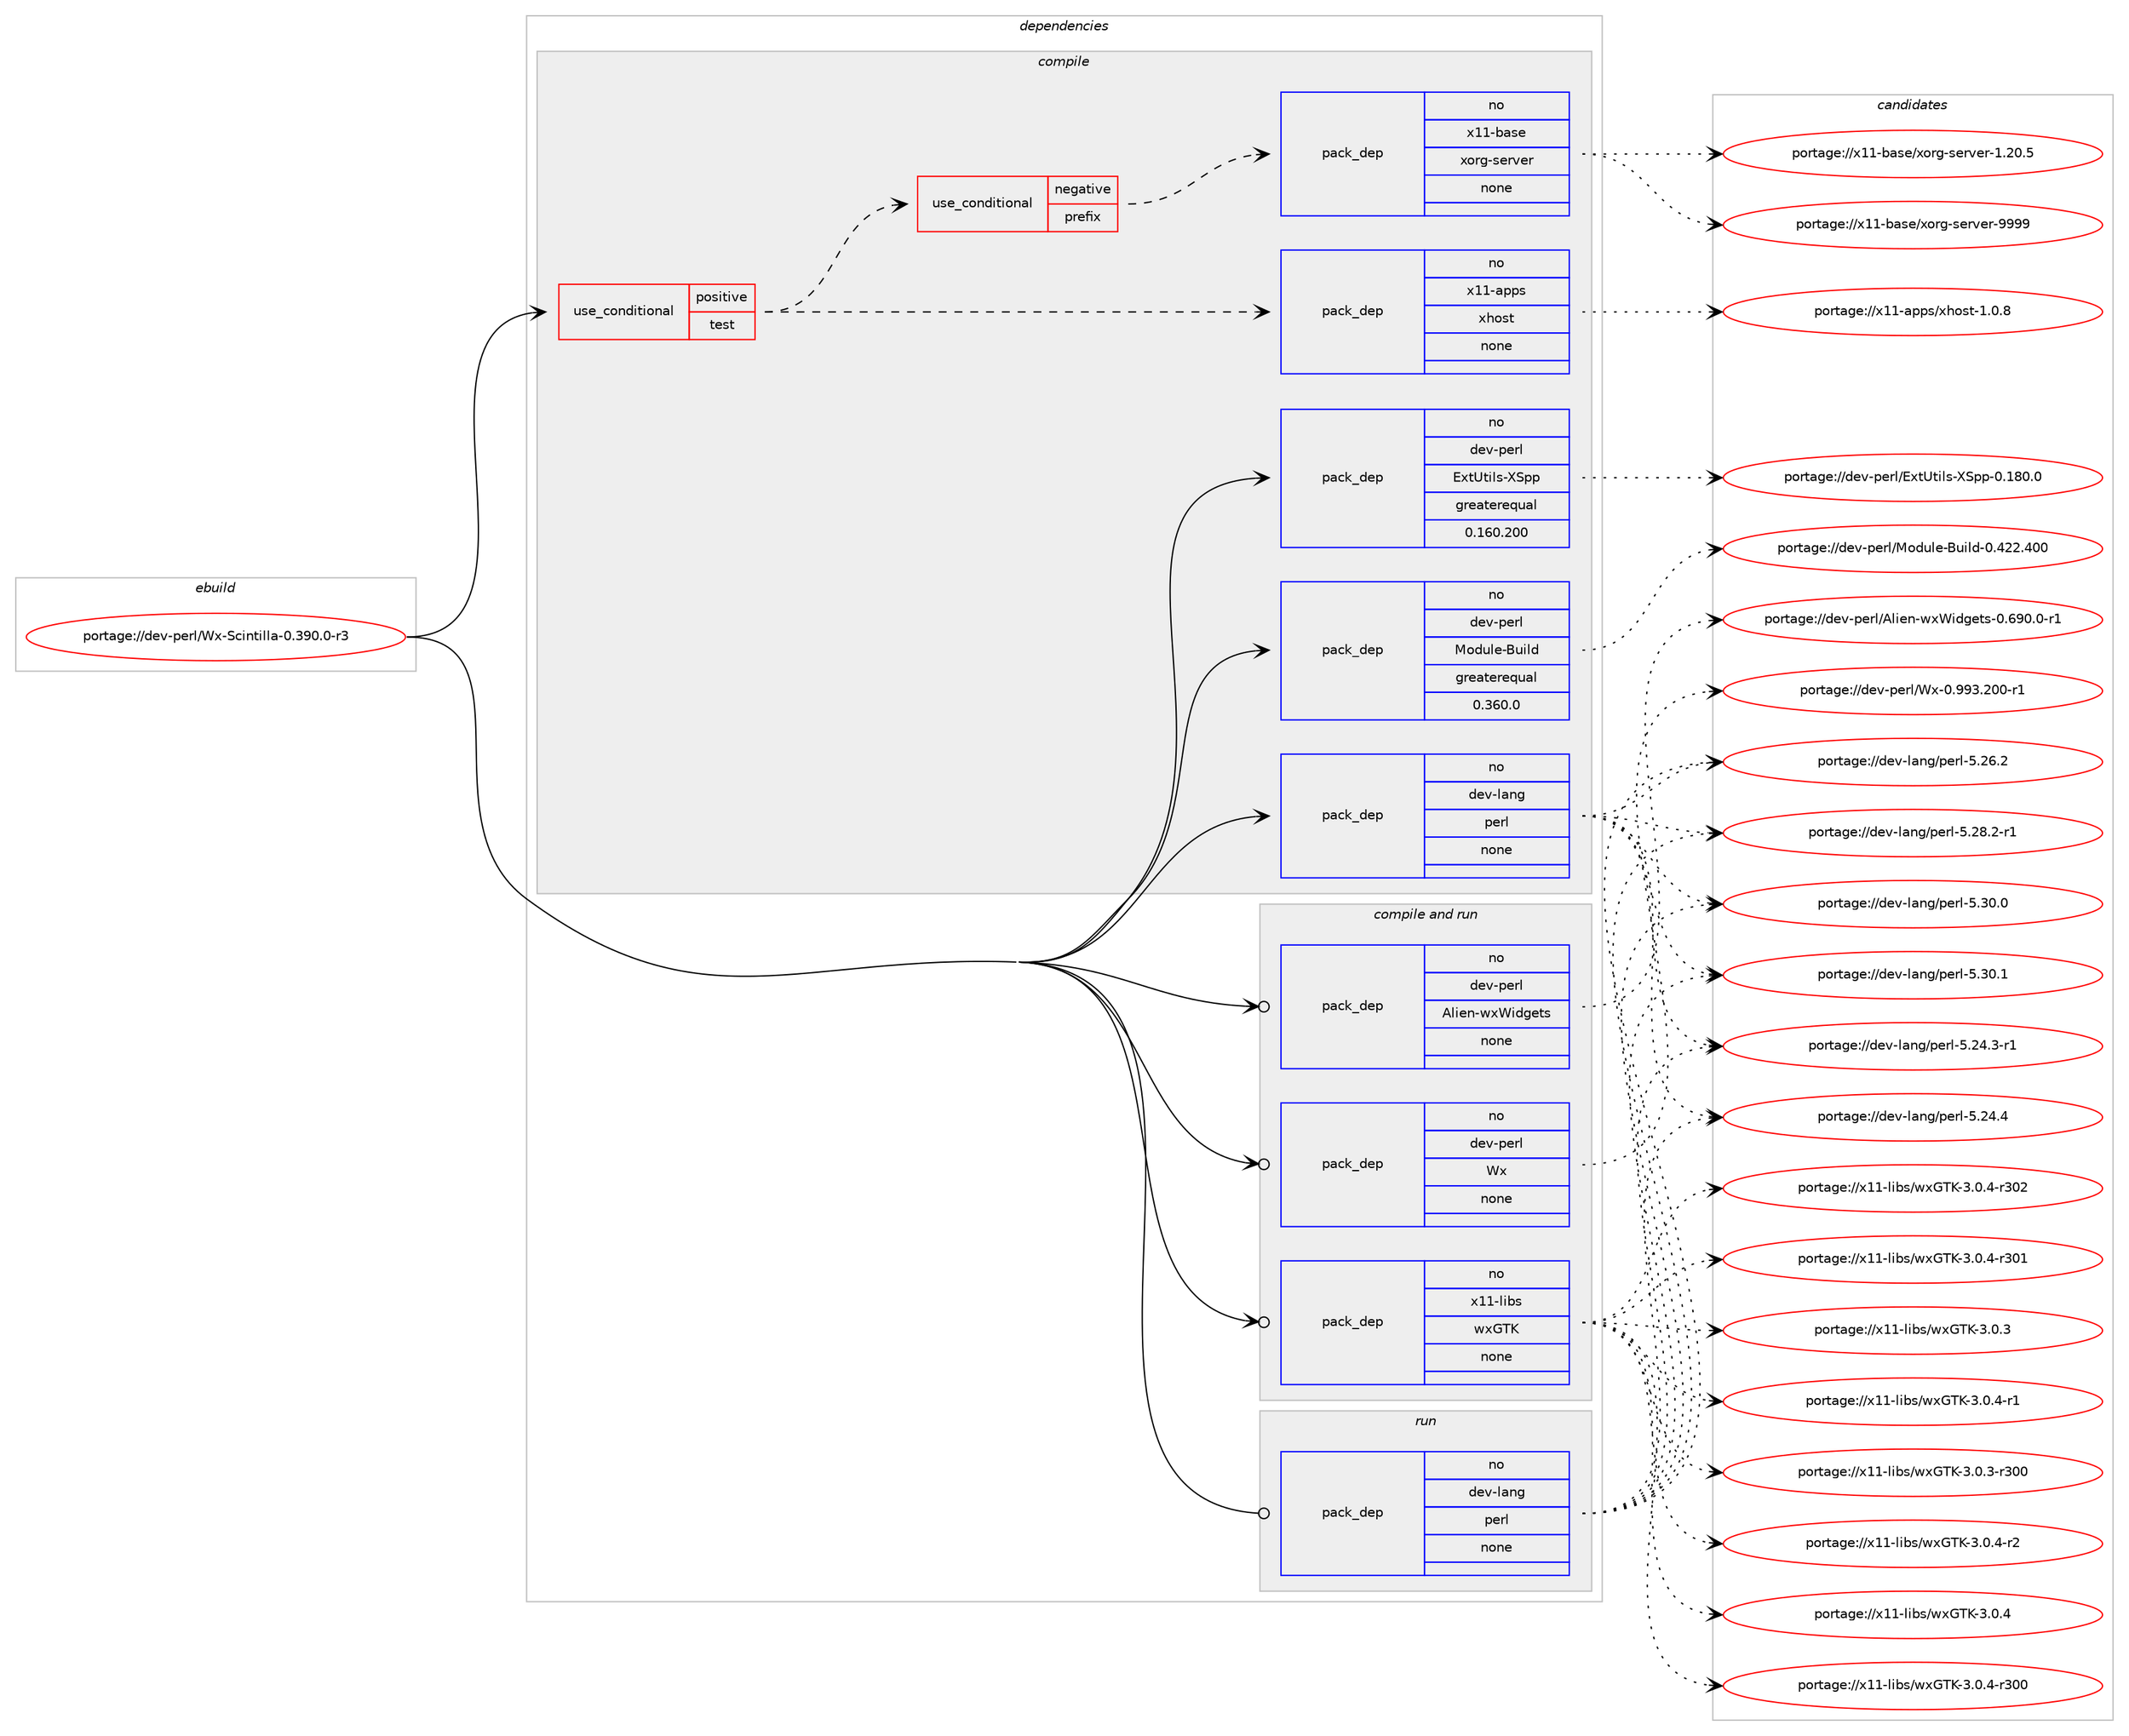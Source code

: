 digraph prolog {

# *************
# Graph options
# *************

newrank=true;
concentrate=true;
compound=true;
graph [rankdir=LR,fontname=Helvetica,fontsize=10,ranksep=1.5];#, ranksep=2.5, nodesep=0.2];
edge  [arrowhead=vee];
node  [fontname=Helvetica,fontsize=10];

# **********
# The ebuild
# **********

subgraph cluster_leftcol {
color=gray;
rank=same;
label=<<i>ebuild</i>>;
id [label="portage://dev-perl/Wx-Scintilla-0.390.0-r3", color=red, width=4, href="../dev-perl/Wx-Scintilla-0.390.0-r3.svg"];
}

# ****************
# The dependencies
# ****************

subgraph cluster_midcol {
color=gray;
label=<<i>dependencies</i>>;
subgraph cluster_compile {
fillcolor="#eeeeee";
style=filled;
label=<<i>compile</i>>;
subgraph cond23851 {
dependency122812 [label=<<TABLE BORDER="0" CELLBORDER="1" CELLSPACING="0" CELLPADDING="4"><TR><TD ROWSPAN="3" CELLPADDING="10">use_conditional</TD></TR><TR><TD>positive</TD></TR><TR><TD>test</TD></TR></TABLE>>, shape=none, color=red];
subgraph cond23852 {
dependency122813 [label=<<TABLE BORDER="0" CELLBORDER="1" CELLSPACING="0" CELLPADDING="4"><TR><TD ROWSPAN="3" CELLPADDING="10">use_conditional</TD></TR><TR><TD>negative</TD></TR><TR><TD>prefix</TD></TR></TABLE>>, shape=none, color=red];
subgraph pack95767 {
dependency122814 [label=<<TABLE BORDER="0" CELLBORDER="1" CELLSPACING="0" CELLPADDING="4" WIDTH="220"><TR><TD ROWSPAN="6" CELLPADDING="30">pack_dep</TD></TR><TR><TD WIDTH="110">no</TD></TR><TR><TD>x11-base</TD></TR><TR><TD>xorg-server</TD></TR><TR><TD>none</TD></TR><TR><TD></TD></TR></TABLE>>, shape=none, color=blue];
}
dependency122813:e -> dependency122814:w [weight=20,style="dashed",arrowhead="vee"];
}
dependency122812:e -> dependency122813:w [weight=20,style="dashed",arrowhead="vee"];
subgraph pack95768 {
dependency122815 [label=<<TABLE BORDER="0" CELLBORDER="1" CELLSPACING="0" CELLPADDING="4" WIDTH="220"><TR><TD ROWSPAN="6" CELLPADDING="30">pack_dep</TD></TR><TR><TD WIDTH="110">no</TD></TR><TR><TD>x11-apps</TD></TR><TR><TD>xhost</TD></TR><TR><TD>none</TD></TR><TR><TD></TD></TR></TABLE>>, shape=none, color=blue];
}
dependency122812:e -> dependency122815:w [weight=20,style="dashed",arrowhead="vee"];
}
id:e -> dependency122812:w [weight=20,style="solid",arrowhead="vee"];
subgraph pack95769 {
dependency122816 [label=<<TABLE BORDER="0" CELLBORDER="1" CELLSPACING="0" CELLPADDING="4" WIDTH="220"><TR><TD ROWSPAN="6" CELLPADDING="30">pack_dep</TD></TR><TR><TD WIDTH="110">no</TD></TR><TR><TD>dev-lang</TD></TR><TR><TD>perl</TD></TR><TR><TD>none</TD></TR><TR><TD></TD></TR></TABLE>>, shape=none, color=blue];
}
id:e -> dependency122816:w [weight=20,style="solid",arrowhead="vee"];
subgraph pack95770 {
dependency122817 [label=<<TABLE BORDER="0" CELLBORDER="1" CELLSPACING="0" CELLPADDING="4" WIDTH="220"><TR><TD ROWSPAN="6" CELLPADDING="30">pack_dep</TD></TR><TR><TD WIDTH="110">no</TD></TR><TR><TD>dev-perl</TD></TR><TR><TD>ExtUtils-XSpp</TD></TR><TR><TD>greaterequal</TD></TR><TR><TD>0.160.200</TD></TR></TABLE>>, shape=none, color=blue];
}
id:e -> dependency122817:w [weight=20,style="solid",arrowhead="vee"];
subgraph pack95771 {
dependency122818 [label=<<TABLE BORDER="0" CELLBORDER="1" CELLSPACING="0" CELLPADDING="4" WIDTH="220"><TR><TD ROWSPAN="6" CELLPADDING="30">pack_dep</TD></TR><TR><TD WIDTH="110">no</TD></TR><TR><TD>dev-perl</TD></TR><TR><TD>Module-Build</TD></TR><TR><TD>greaterequal</TD></TR><TR><TD>0.360.0</TD></TR></TABLE>>, shape=none, color=blue];
}
id:e -> dependency122818:w [weight=20,style="solid",arrowhead="vee"];
}
subgraph cluster_compileandrun {
fillcolor="#eeeeee";
style=filled;
label=<<i>compile and run</i>>;
subgraph pack95772 {
dependency122819 [label=<<TABLE BORDER="0" CELLBORDER="1" CELLSPACING="0" CELLPADDING="4" WIDTH="220"><TR><TD ROWSPAN="6" CELLPADDING="30">pack_dep</TD></TR><TR><TD WIDTH="110">no</TD></TR><TR><TD>dev-perl</TD></TR><TR><TD>Alien-wxWidgets</TD></TR><TR><TD>none</TD></TR><TR><TD></TD></TR></TABLE>>, shape=none, color=blue];
}
id:e -> dependency122819:w [weight=20,style="solid",arrowhead="odotvee"];
subgraph pack95773 {
dependency122820 [label=<<TABLE BORDER="0" CELLBORDER="1" CELLSPACING="0" CELLPADDING="4" WIDTH="220"><TR><TD ROWSPAN="6" CELLPADDING="30">pack_dep</TD></TR><TR><TD WIDTH="110">no</TD></TR><TR><TD>dev-perl</TD></TR><TR><TD>Wx</TD></TR><TR><TD>none</TD></TR><TR><TD></TD></TR></TABLE>>, shape=none, color=blue];
}
id:e -> dependency122820:w [weight=20,style="solid",arrowhead="odotvee"];
subgraph pack95774 {
dependency122821 [label=<<TABLE BORDER="0" CELLBORDER="1" CELLSPACING="0" CELLPADDING="4" WIDTH="220"><TR><TD ROWSPAN="6" CELLPADDING="30">pack_dep</TD></TR><TR><TD WIDTH="110">no</TD></TR><TR><TD>x11-libs</TD></TR><TR><TD>wxGTK</TD></TR><TR><TD>none</TD></TR><TR><TD></TD></TR></TABLE>>, shape=none, color=blue];
}
id:e -> dependency122821:w [weight=20,style="solid",arrowhead="odotvee"];
}
subgraph cluster_run {
fillcolor="#eeeeee";
style=filled;
label=<<i>run</i>>;
subgraph pack95775 {
dependency122822 [label=<<TABLE BORDER="0" CELLBORDER="1" CELLSPACING="0" CELLPADDING="4" WIDTH="220"><TR><TD ROWSPAN="6" CELLPADDING="30">pack_dep</TD></TR><TR><TD WIDTH="110">no</TD></TR><TR><TD>dev-lang</TD></TR><TR><TD>perl</TD></TR><TR><TD>none</TD></TR><TR><TD></TD></TR></TABLE>>, shape=none, color=blue];
}
id:e -> dependency122822:w [weight=20,style="solid",arrowhead="odot"];
}
}

# **************
# The candidates
# **************

subgraph cluster_choices {
rank=same;
color=gray;
label=<<i>candidates</i>>;

subgraph choice95767 {
color=black;
nodesep=1;
choiceportage1204949459897115101471201111141034511510111411810111445494650484653 [label="portage://x11-base/xorg-server-1.20.5", color=red, width=4,href="../x11-base/xorg-server-1.20.5.svg"];
choiceportage120494945989711510147120111114103451151011141181011144557575757 [label="portage://x11-base/xorg-server-9999", color=red, width=4,href="../x11-base/xorg-server-9999.svg"];
dependency122814:e -> choiceportage1204949459897115101471201111141034511510111411810111445494650484653:w [style=dotted,weight="100"];
dependency122814:e -> choiceportage120494945989711510147120111114103451151011141181011144557575757:w [style=dotted,weight="100"];
}
subgraph choice95768 {
color=black;
nodesep=1;
choiceportage1204949459711211211547120104111115116454946484656 [label="portage://x11-apps/xhost-1.0.8", color=red, width=4,href="../x11-apps/xhost-1.0.8.svg"];
dependency122815:e -> choiceportage1204949459711211211547120104111115116454946484656:w [style=dotted,weight="100"];
}
subgraph choice95769 {
color=black;
nodesep=1;
choiceportage100101118451089711010347112101114108455346505246514511449 [label="portage://dev-lang/perl-5.24.3-r1", color=red, width=4,href="../dev-lang/perl-5.24.3-r1.svg"];
choiceportage10010111845108971101034711210111410845534650524652 [label="portage://dev-lang/perl-5.24.4", color=red, width=4,href="../dev-lang/perl-5.24.4.svg"];
choiceportage10010111845108971101034711210111410845534650544650 [label="portage://dev-lang/perl-5.26.2", color=red, width=4,href="../dev-lang/perl-5.26.2.svg"];
choiceportage100101118451089711010347112101114108455346505646504511449 [label="portage://dev-lang/perl-5.28.2-r1", color=red, width=4,href="../dev-lang/perl-5.28.2-r1.svg"];
choiceportage10010111845108971101034711210111410845534651484648 [label="portage://dev-lang/perl-5.30.0", color=red, width=4,href="../dev-lang/perl-5.30.0.svg"];
choiceportage10010111845108971101034711210111410845534651484649 [label="portage://dev-lang/perl-5.30.1", color=red, width=4,href="../dev-lang/perl-5.30.1.svg"];
dependency122816:e -> choiceportage100101118451089711010347112101114108455346505246514511449:w [style=dotted,weight="100"];
dependency122816:e -> choiceportage10010111845108971101034711210111410845534650524652:w [style=dotted,weight="100"];
dependency122816:e -> choiceportage10010111845108971101034711210111410845534650544650:w [style=dotted,weight="100"];
dependency122816:e -> choiceportage100101118451089711010347112101114108455346505646504511449:w [style=dotted,weight="100"];
dependency122816:e -> choiceportage10010111845108971101034711210111410845534651484648:w [style=dotted,weight="100"];
dependency122816:e -> choiceportage10010111845108971101034711210111410845534651484649:w [style=dotted,weight="100"];
}
subgraph choice95770 {
color=black;
nodesep=1;
choiceportage100101118451121011141084769120116851161051081154588831121124548464956484648 [label="portage://dev-perl/ExtUtils-XSpp-0.180.0", color=red, width=4,href="../dev-perl/ExtUtils-XSpp-0.180.0.svg"];
dependency122817:e -> choiceportage100101118451121011141084769120116851161051081154588831121124548464956484648:w [style=dotted,weight="100"];
}
subgraph choice95771 {
color=black;
nodesep=1;
choiceportage100101118451121011141084777111100117108101456611710510810045484652505046524848 [label="portage://dev-perl/Module-Build-0.422.400", color=red, width=4,href="../dev-perl/Module-Build-0.422.400.svg"];
dependency122818:e -> choiceportage100101118451121011141084777111100117108101456611710510810045484652505046524848:w [style=dotted,weight="100"];
}
subgraph choice95772 {
color=black;
nodesep=1;
choiceportage100101118451121011141084765108105101110451191208710510010310111611545484654574846484511449 [label="portage://dev-perl/Alien-wxWidgets-0.690.0-r1", color=red, width=4,href="../dev-perl/Alien-wxWidgets-0.690.0-r1.svg"];
dependency122819:e -> choiceportage100101118451121011141084765108105101110451191208710510010310111611545484654574846484511449:w [style=dotted,weight="100"];
}
subgraph choice95773 {
color=black;
nodesep=1;
choiceportage100101118451121011141084787120454846575751465048484511449 [label="portage://dev-perl/Wx-0.993.200-r1", color=red, width=4,href="../dev-perl/Wx-0.993.200-r1.svg"];
dependency122820:e -> choiceportage100101118451121011141084787120454846575751465048484511449:w [style=dotted,weight="100"];
}
subgraph choice95774 {
color=black;
nodesep=1;
choiceportage1204949451081059811547119120718475455146484651 [label="portage://x11-libs/wxGTK-3.0.3", color=red, width=4,href="../x11-libs/wxGTK-3.0.3.svg"];
choiceportage120494945108105981154711912071847545514648465145114514848 [label="portage://x11-libs/wxGTK-3.0.3-r300", color=red, width=4,href="../x11-libs/wxGTK-3.0.3-r300.svg"];
choiceportage1204949451081059811547119120718475455146484652 [label="portage://x11-libs/wxGTK-3.0.4", color=red, width=4,href="../x11-libs/wxGTK-3.0.4.svg"];
choiceportage12049494510810598115471191207184754551464846524511449 [label="portage://x11-libs/wxGTK-3.0.4-r1", color=red, width=4,href="../x11-libs/wxGTK-3.0.4-r1.svg"];
choiceportage12049494510810598115471191207184754551464846524511450 [label="portage://x11-libs/wxGTK-3.0.4-r2", color=red, width=4,href="../x11-libs/wxGTK-3.0.4-r2.svg"];
choiceportage120494945108105981154711912071847545514648465245114514848 [label="portage://x11-libs/wxGTK-3.0.4-r300", color=red, width=4,href="../x11-libs/wxGTK-3.0.4-r300.svg"];
choiceportage120494945108105981154711912071847545514648465245114514849 [label="portage://x11-libs/wxGTK-3.0.4-r301", color=red, width=4,href="../x11-libs/wxGTK-3.0.4-r301.svg"];
choiceportage120494945108105981154711912071847545514648465245114514850 [label="portage://x11-libs/wxGTK-3.0.4-r302", color=red, width=4,href="../x11-libs/wxGTK-3.0.4-r302.svg"];
dependency122821:e -> choiceportage1204949451081059811547119120718475455146484651:w [style=dotted,weight="100"];
dependency122821:e -> choiceportage120494945108105981154711912071847545514648465145114514848:w [style=dotted,weight="100"];
dependency122821:e -> choiceportage1204949451081059811547119120718475455146484652:w [style=dotted,weight="100"];
dependency122821:e -> choiceportage12049494510810598115471191207184754551464846524511449:w [style=dotted,weight="100"];
dependency122821:e -> choiceportage12049494510810598115471191207184754551464846524511450:w [style=dotted,weight="100"];
dependency122821:e -> choiceportage120494945108105981154711912071847545514648465245114514848:w [style=dotted,weight="100"];
dependency122821:e -> choiceportage120494945108105981154711912071847545514648465245114514849:w [style=dotted,weight="100"];
dependency122821:e -> choiceportage120494945108105981154711912071847545514648465245114514850:w [style=dotted,weight="100"];
}
subgraph choice95775 {
color=black;
nodesep=1;
choiceportage100101118451089711010347112101114108455346505246514511449 [label="portage://dev-lang/perl-5.24.3-r1", color=red, width=4,href="../dev-lang/perl-5.24.3-r1.svg"];
choiceportage10010111845108971101034711210111410845534650524652 [label="portage://dev-lang/perl-5.24.4", color=red, width=4,href="../dev-lang/perl-5.24.4.svg"];
choiceportage10010111845108971101034711210111410845534650544650 [label="portage://dev-lang/perl-5.26.2", color=red, width=4,href="../dev-lang/perl-5.26.2.svg"];
choiceportage100101118451089711010347112101114108455346505646504511449 [label="portage://dev-lang/perl-5.28.2-r1", color=red, width=4,href="../dev-lang/perl-5.28.2-r1.svg"];
choiceportage10010111845108971101034711210111410845534651484648 [label="portage://dev-lang/perl-5.30.0", color=red, width=4,href="../dev-lang/perl-5.30.0.svg"];
choiceportage10010111845108971101034711210111410845534651484649 [label="portage://dev-lang/perl-5.30.1", color=red, width=4,href="../dev-lang/perl-5.30.1.svg"];
dependency122822:e -> choiceportage100101118451089711010347112101114108455346505246514511449:w [style=dotted,weight="100"];
dependency122822:e -> choiceportage10010111845108971101034711210111410845534650524652:w [style=dotted,weight="100"];
dependency122822:e -> choiceportage10010111845108971101034711210111410845534650544650:w [style=dotted,weight="100"];
dependency122822:e -> choiceportage100101118451089711010347112101114108455346505646504511449:w [style=dotted,weight="100"];
dependency122822:e -> choiceportage10010111845108971101034711210111410845534651484648:w [style=dotted,weight="100"];
dependency122822:e -> choiceportage10010111845108971101034711210111410845534651484649:w [style=dotted,weight="100"];
}
}

}
